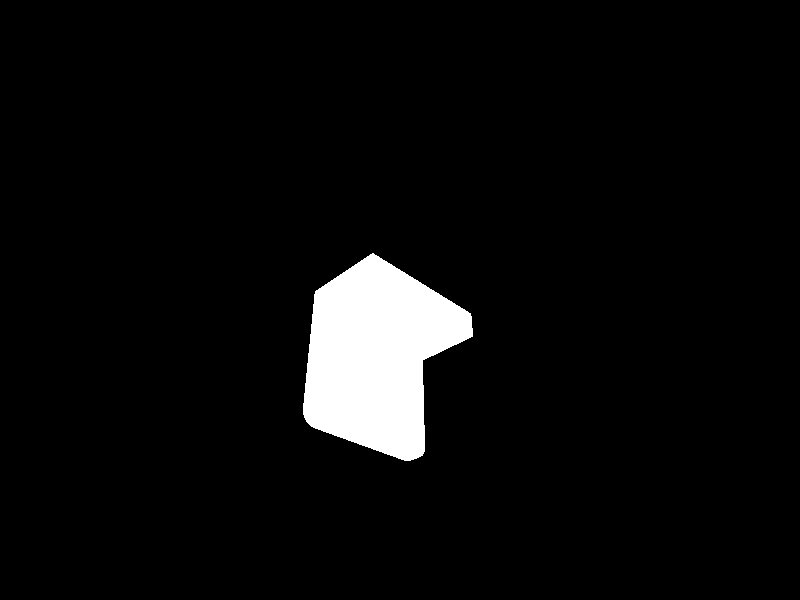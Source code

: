 #include "colors.inc"

// Part 4-4CYLI

#declare part4_4CYLI = union {
  triangle
  {
    <1.000, 1.000, 0.000>, <0.924, 1.000, 0.383>, <0.924, 0.000, 0.383>
  }

  triangle
  {
    <0.924, 0.000, 0.383>, <1.000, 0.000, 0.000>, <1.000, 1.000, 0.000>
  }

  triangle
  {
    <0.924, 1.000, 0.383>, <0.707, 1.000, 0.707>, <0.707, 0.000, 0.707>
  }

  triangle
  {
    <0.707, 0.000, 0.707>, <0.924, 0.000, 0.383>, <0.924, 1.000, 0.383>
  }

  triangle
  {
    <0.707, 1.000, 0.707>, <0.383, 1.000, 0.924>, <0.383, 0.000, 0.924>
  }

  triangle
  {
    <0.383, 0.000, 0.924>, <0.707, 0.000, 0.707>, <0.707, 1.000, 0.707>
  }

  triangle
  {
    <0.383, 1.000, 0.924>, <0.000, 1.000, 1.000>, <0.000, 0.000, 1.000>
  }

  triangle
  {
    <0.000, 0.000, 1.000>, <0.383, 0.000, 0.924>, <0.383, 1.000, 0.924>
  }

  triangle
  {
    <0.000, 1.000, 1.000>, <-0.383, 1.000, 0.924>, <-0.383, 0.000, 0.924>
  }

  triangle
  {
    <-0.383, 0.000, 0.924>, <0.000, 0.000, 1.000>, <0.000, 1.000, 1.000>
  }

  triangle
  {
    <-0.383, 1.000, 0.924>, <-0.707, 1.000, 0.707>, <-0.707, 0.000, 0.707>
  }

  triangle
  {
    <-0.707, 0.000, 0.707>, <-0.383, 0.000, 0.924>, <-0.383, 1.000, 0.924>
  }

  triangle
  {
    <-0.707, 1.000, 0.707>, <-0.924, 1.000, 0.383>, <-0.924, 0.000, 0.383>
  }

  triangle
  {
    <-0.924, 0.000, 0.383>, <-0.707, 0.000, 0.707>, <-0.707, 1.000, 0.707>
  }

  triangle
  {
    <-0.924, 1.000, 0.383>, <-1.000, 1.000, 0.000>, <-1.000, 0.000, 0.000>
  }

  triangle
  {
    <-1.000, 0.000, 0.000>, <-0.924, 0.000, 0.383>, <-0.924, 1.000, 0.383>
  }

  triangle
  {
    <-1.000, 1.000, 0.000>, <-0.924, 1.000, -0.383>, <-0.924, 0.000, -0.383>
  }

  triangle
  {
    <-0.924, 0.000, -0.383>, <-1.000, 0.000, 0.000>, <-1.000, 1.000, 0.000>
  }

  triangle
  {
    <-0.924, 1.000, -0.383>, <-0.707, 1.000, -0.707>, <-0.707, 0.000, -0.707>
  }

  triangle
  {
    <-0.707, 0.000, -0.707>, <-0.924, 0.000, -0.383>, <-0.924, 1.000, -0.383>
  }

  triangle
  {
    <-0.707, 1.000, -0.707>, <-0.383, 1.000, -0.924>, <-0.383, 0.000, -0.924>
  }

  triangle
  {
    <-0.383, 0.000, -0.924>, <-0.707, 0.000, -0.707>, <-0.707, 1.000, -0.707>
  }

  triangle
  {
    <-0.383, 1.000, -0.924>, <0.000, 1.000, -1.000>, <0.000, 0.000, -1.000>
  }

  triangle
  {
    <0.000, 0.000, -1.000>, <-0.383, 0.000, -0.924>, <-0.383, 1.000, -0.924>
  }

  triangle
  {
    <0.000, 1.000, -1.000>, <0.383, 1.000, -0.924>, <0.383, 0.000, -0.924>
  }

  triangle
  {
    <0.383, 0.000, -0.924>, <0.000, 0.000, -1.000>, <0.000, 1.000, -1.000>
  }

  triangle
  {
    <0.383, 1.000, -0.924>, <0.707, 1.000, -0.707>, <0.707, 0.000, -0.707>
  }

  triangle
  {
    <0.707, 0.000, -0.707>, <0.383, 0.000, -0.924>, <0.383, 1.000, -0.924>
  }

  triangle
  {
    <0.707, 1.000, -0.707>, <0.924, 1.000, -0.383>, <0.924, 0.000, -0.383>
  }

  triangle
  {
    <0.924, 0.000, -0.383>, <0.707, 0.000, -0.707>, <0.707, 1.000, -0.707>
  }

  triangle
  {
    <0.924, 1.000, -0.383>, <1.000, 1.000, 0.000>, <1.000, 0.000, 0.000>
  }

  triangle
  {
    <1.000, 0.000, 0.000>, <0.924, 0.000, -0.383>, <0.924, 1.000, -0.383>
  }

}

// Part 4-4DISC

#declare part4_4DISC = union {
  triangle
  {
    <0.000, 0.000, 0.000>, <1.000, 0.000, 0.000>, <0.924, 0.000, 0.383>
  }

  triangle
  {
    <0.000, 0.000, 0.000>, <0.924, 0.000, 0.383>, <0.707, 0.000, 0.707>
  }

  triangle
  {
    <0.000, 0.000, 0.000>, <0.707, 0.000, 0.707>, <0.383, 0.000, 0.924>
  }

  triangle
  {
    <0.000, 0.000, 0.000>, <0.383, 0.000, 0.924>, <0.000, 0.000, 1.000>
  }

  triangle
  {
    <0.000, 0.000, 0.000>, <0.000, 0.000, 1.000>, <-0.383, 0.000, 0.924>
  }

  triangle
  {
    <0.000, 0.000, 0.000>, <-0.383, 0.000, 0.924>, <-0.707, 0.000, 0.707>
  }

  triangle
  {
    <0.000, 0.000, 0.000>, <-0.707, 0.000, 0.707>, <-0.924, 0.000, 0.383>
  }

  triangle
  {
    <0.000, 0.000, 0.000>, <-0.924, 0.000, 0.383>, <-1.000, 0.000, -0.000>
  }

  triangle
  {
    <0.000, 0.000, 0.000>, <-1.000, 0.000, -0.000>, <-0.924, 0.000, -0.383>
  }

  triangle
  {
    <0.000, 0.000, 0.000>, <-0.924, 0.000, -0.383>, <-0.707, 0.000, -0.707>
  }

  triangle
  {
    <0.000, 0.000, 0.000>, <-0.707, 0.000, -0.707>, <-0.383, 0.000, -0.924>
  }

  triangle
  {
    <0.000, 0.000, 0.000>, <-0.383, 0.000, -0.924>, <0.000, 0.000, -1.000>
  }

  triangle
  {
    <0.000, 0.000, 0.000>, <0.000, 0.000, -1.000>, <0.383, 0.000, -0.924>
  }

  triangle
  {
    <0.000, 0.000, 0.000>, <0.383, 0.000, -0.924>, <0.707, 0.000, -0.707>
  }

  triangle
  {
    <0.000, 0.000, 0.000>, <0.707, 0.000, -0.707>, <0.924, 0.000, -0.383>
  }

  triangle
  {
    <0.000, 0.000, 0.000>, <0.924, 0.000, -0.383>, <1.000, 0.000, 0.000>
  }

}

// Part STUD

#declare partSTUD = union {
  object {
    part4_4CYLI
matrix <6.000, 0.000, 0.000,
0.000, -4.000, 0.000,
0.000, 0.000, 6.000,
0.000, 0.000, 0.000>  }
  object {
    part4_4DISC
matrix <6.000, 0.000, 0.000,
0.000, 1.000, 0.000,
0.000, 0.000, 6.000,
0.000, -4.000, 0.000>  }
}

// Part RECT

#declare partRECT = union {
  triangle
  {
    <-1.000, 0.000, 1.000>, <-1.000, 0.000, -1.000>, <1.000, 0.000, -1.000>
  }

  triangle
  {
    <1.000, 0.000, -1.000>, <1.000, 0.000, 1.000>, <-1.000, 0.000, 1.000>
  }

}

// Part RECT3

#declare partRECT3 = union {
  triangle
  {
    <-1.000, 0.000, 1.000>, <-1.000, 0.000, -1.000>, <1.000, 0.000, -1.000>
  }

  triangle
  {
    <1.000, 0.000, -1.000>, <1.000, 0.000, 1.000>, <-1.000, 0.000, 1.000>
  }

}

// Part 1-4CYLI

#declare part1_4CYLI = union {
  triangle
  {
    <1.000, 1.000, 0.000>, <0.924, 1.000, 0.383>, <0.924, 0.000, 0.383>
  }

  triangle
  {
    <0.924, 0.000, 0.383>, <1.000, 0.000, 0.000>, <1.000, 1.000, 0.000>
  }

  triangle
  {
    <0.924, 1.000, 0.383>, <0.707, 1.000, 0.707>, <0.707, 0.000, 0.707>
  }

  triangle
  {
    <0.707, 0.000, 0.707>, <0.924, 0.000, 0.383>, <0.924, 1.000, 0.383>
  }

  triangle
  {
    <0.707, 1.000, 0.707>, <0.383, 1.000, 0.924>, <0.383, 0.000, 0.924>
  }

  triangle
  {
    <0.383, 0.000, 0.924>, <0.707, 0.000, 0.707>, <0.707, 1.000, 0.707>
  }

  triangle
  {
    <0.383, 1.000, 0.924>, <0.000, 1.000, 1.000>, <0.000, 0.000, 1.000>
  }

  triangle
  {
    <0.000, 0.000, 1.000>, <0.383, 0.000, 0.924>, <0.383, 1.000, 0.924>
  }

}

// Part 1-4DISC

#declare part1_4DISC = union {
  triangle
  {
    <0.000, 0.000, 0.000>, <1.000, 0.000, 0.000>, <0.924, 0.000, 0.383>
  }

  triangle
  {
    <0.000, 0.000, 0.000>, <0.924, 0.000, 0.383>, <0.707, 0.000, 0.707>
  }

  triangle
  {
    <0.000, 0.000, 0.000>, <0.707, 0.000, 0.707>, <0.383, 0.000, 0.924>
  }

  triangle
  {
    <0.000, 0.000, 0.000>, <0.383, 0.000, 0.924>, <0.000, 0.000, 1.000>
  }

}

// Part BOX

#declare partBOX = union {
  triangle
  {
    <1.000, 1.000, 1.000>, <1.000, 1.000, -1.000>, <-1.000, 1.000, -1.000>
  }

  triangle
  {
    <-1.000, 1.000, -1.000>, <-1.000, 1.000, 1.000>, <1.000, 1.000, 1.000>
  }

  triangle
  {
    <-1.000, -1.000, -1.000>, <1.000, -1.000, -1.000>, <1.000, -1.000, 1.000>
  }

  triangle
  {
    <1.000, -1.000, 1.000>, <-1.000, -1.000, 1.000>, <-1.000, -1.000, -1.000>
  }

  triangle
  {
    <-1.000, -1.000, 1.000>, <1.000, -1.000, 1.000>, <1.000, 1.000, 1.000>
  }

  triangle
  {
    <1.000, 1.000, 1.000>, <-1.000, 1.000, 1.000>, <-1.000, -1.000, 1.000>
  }

  triangle
  {
    <-1.000, -1.000, -1.000>, <-1.000, -1.000, 1.000>, <-1.000, 1.000, 1.000>
  }

  triangle
  {
    <-1.000, 1.000, 1.000>, <-1.000, 1.000, -1.000>, <-1.000, -1.000, -1.000>
  }

  triangle
  {
    <1.000, -1.000, -1.000>, <-1.000, -1.000, -1.000>, <-1.000, 1.000, -1.000>
  }

  triangle
  {
    <-1.000, 1.000, -1.000>, <1.000, 1.000, -1.000>, <1.000, -1.000, -1.000>
  }

  triangle
  {
    <1.000, -1.000, 1.000>, <1.000, -1.000, -1.000>, <1.000, 1.000, -1.000>
  }

  triangle
  {
    <1.000, 1.000, -1.000>, <1.000, 1.000, 1.000>, <1.000, -1.000, 1.000>
  }

}

// Part 4-4RING2

#declare part4_4RING2 = union {
  triangle
  {
    <-1.148, 0.000, 2.772>, <-0.765, 0.000, 1.848>, <0.000, 0.000, 2.000>
  }

  triangle
  {
    <0.000, 0.000, 2.000>, <0.000, 0.000, 3.000>, <-1.148, 0.000, 2.772>
  }

  triangle
  {
    <-2.121, 0.000, 2.121>, <-1.414, 0.000, 1.414>, <-0.765, 0.000, 1.848>
  }

  triangle
  {
    <-0.765, 0.000, 1.848>, <-1.148, 0.000, 2.772>, <-2.121, 0.000, 2.121>
  }

  triangle
  {
    <-2.772, 0.000, 1.148>, <-1.848, 0.000, 0.765>, <-1.414, 0.000, 1.414>
  }

  triangle
  {
    <-1.414, 0.000, 1.414>, <-2.121, 0.000, 2.121>, <-2.772, 0.000, 1.148>
  }

  triangle
  {
    <-3.000, 0.000, 0.000>, <-2.000, 0.000, 0.000>, <-1.848, 0.000, 0.765>
  }

  triangle
  {
    <-1.848, 0.000, 0.765>, <-2.772, 0.000, 1.148>, <-3.000, 0.000, 0.000>
  }

  triangle
  {
    <-2.772, 0.000, -1.148>, <-1.848, 0.000, -0.765>, <-2.000, 0.000, 0.000>
  }

  triangle
  {
    <-2.000, 0.000, 0.000>, <-3.000, 0.000, 0.000>, <-2.772, 0.000, -1.148>
  }

  triangle
  {
    <-2.121, 0.000, -2.121>, <-1.414, 0.000, -1.414>, <-1.848, 0.000, -0.765>
  }

  triangle
  {
    <-1.848, 0.000, -0.765>, <-2.772, 0.000, -1.148>, <-2.121, 0.000, -2.121>
  }

  triangle
  {
    <-1.148, 0.000, -2.772>, <-0.765, 0.000, -1.848>, <-1.414, 0.000, -1.414>
  }

  triangle
  {
    <-1.414, 0.000, -1.414>, <-2.121, 0.000, -2.121>, <-1.148, 0.000, -2.772>
  }

  triangle
  {
    <0.000, 0.000, -3.000>, <0.000, 0.000, -2.000>, <-0.765, 0.000, -1.848>
  }

  triangle
  {
    <-0.765, 0.000, -1.848>, <-1.148, 0.000, -2.772>, <0.000, 0.000, -3.000>
  }

  triangle
  {
    <1.148, 0.000, -2.772>, <0.765, 0.000, -1.848>, <0.000, 0.000, -2.000>
  }

  triangle
  {
    <0.000, 0.000, -2.000>, <0.000, 0.000, -3.000>, <1.148, 0.000, -2.772>
  }

  triangle
  {
    <2.121, 0.000, -2.121>, <1.414, 0.000, -1.414>, <0.765, 0.000, -1.848>
  }

  triangle
  {
    <0.765, 0.000, -1.848>, <1.148, 0.000, -2.772>, <2.121, 0.000, -2.121>
  }

  triangle
  {
    <2.772, 0.000, -1.148>, <1.848, 0.000, -0.765>, <1.414, 0.000, -1.414>
  }

  triangle
  {
    <1.414, 0.000, -1.414>, <2.121, 0.000, -2.121>, <2.772, 0.000, -1.148>
  }

  triangle
  {
    <3.000, 0.000, 0.000>, <2.000, 0.000, 0.000>, <1.848, 0.000, -0.765>
  }

  triangle
  {
    <1.848, 0.000, -0.765>, <2.772, 0.000, -1.148>, <3.000, 0.000, 0.000>
  }

  triangle
  {
    <2.772, 0.000, 1.148>, <1.848, 0.000, 0.765>, <2.000, 0.000, 0.000>
  }

  triangle
  {
    <2.000, 0.000, 0.000>, <3.000, 0.000, 0.000>, <2.772, 0.000, 1.148>
  }

  triangle
  {
    <2.121, 0.000, 2.121>, <1.414, 0.000, 1.414>, <1.848, 0.000, 0.765>
  }

  triangle
  {
    <1.848, 0.000, 0.765>, <2.772, 0.000, 1.148>, <2.121, 0.000, 2.121>
  }

  triangle
  {
    <1.148, 0.000, 2.772>, <0.765, 0.000, 1.848>, <1.414, 0.000, 1.414>
  }

  triangle
  {
    <1.414, 0.000, 1.414>, <2.121, 0.000, 2.121>, <1.148, 0.000, 2.772>
  }

  triangle
  {
    <0.000, 0.000, 3.000>, <0.000, 0.000, 2.000>, <0.765, 0.000, 1.848>
  }

  triangle
  {
    <0.765, 0.000, 1.848>, <1.148, 0.000, 2.772>, <0.000, 0.000, 3.000>
  }

}

// Part STUD2

#declare partSTUD2 = union {
  object {
    part4_4CYLI
matrix <4.000, 0.000, 0.000,
0.000, 4.000, 0.000,
0.000, 0.000, 4.000,
0.000, -4.000, 0.000>  }
  object {
    part4_4CYLI
matrix <6.000, 0.000, 0.000,
0.000, 4.000, 0.000,
0.000, 0.000, 6.000,
0.000, -4.000, 0.000>  }
  object {
    part4_4RING2
matrix <2.000, 0.000, 0.000,
0.000, 1.000, 0.000,
0.000, 0.000, 2.000,
0.000, -4.000, 0.000>  }
}

// Part STUD3

#declare partSTUD3 = union {
  object {
    part4_4DISC
matrix <4.000, 0.000, 0.000,
0.000, 1.000, 0.000,
0.000, 0.000, 4.000,
0.000, -4.000, 0.000>  }
  object {
    part4_4CYLI
matrix <4.000, 0.000, 0.000,
0.000, 4.000, 0.000,
0.000, 0.000, 4.000,
0.000, -4.000, 0.000>  }
}

// Part BOX4-1

#declare partBOX4_1 = union {
  triangle
  {
    <-1.000, 1.000, 1.000>, <1.000, 1.000, 1.000>, <1.000, 1.000, -1.000>
  }

  triangle
  {
    <1.000, 1.000, -1.000>, <-1.000, 1.000, -1.000>, <-1.000, 1.000, 1.000>
  }

  triangle
  {
    <-1.000, 1.000, 1.000>, <-1.000, 0.000, 1.000>, <1.000, 0.000, 1.000>
  }

  triangle
  {
    <1.000, 0.000, 1.000>, <1.000, 1.000, 1.000>, <-1.000, 1.000, 1.000>
  }

  triangle
  {
    <-1.000, 1.000, -1.000>, <-1.000, 0.000, -1.000>, <-1.000, 0.000, 1.000>
  }

  triangle
  {
    <-1.000, 0.000, 1.000>, <-1.000, 1.000, 1.000>, <-1.000, 1.000, -1.000>
  }

  triangle
  {
    <1.000, 1.000, 1.000>, <1.000, 0.000, 1.000>, <1.000, 0.000, -1.000>
  }

  triangle
  {
    <1.000, 0.000, -1.000>, <1.000, 1.000, -1.000>, <1.000, 1.000, 1.000>
  }

}

// Part 44728

#declare part44728 = union {
  object {
    partSTUD
matrix <0.001, 0.000, -1.000,
0.000, 1.000, 0.000,
1.000, 0.000, 0.001,
-10.000, 0.000, 0.000>  }
  object {
    partSTUD
matrix <0.001, 0.000, -1.000,
0.000, 1.000, 0.000,
1.000, 0.000, 0.001,
10.000, 0.000, 0.000>  }
  object {
    partRECT
matrix <20.000, 0.000, 0.000,
0.000, 1.000, 0.000,
0.000, 0.000, 12.000,
0.000, 0.000, -2.000>  }
  object {
    partRECT
matrix <20.000, 0.000, 0.000,
0.000, 0.001, -1.000,
0.000, 4.000, 0.001,
0.000, 4.000, 10.000>  }
  triangle
  {
    <-20.000, 0.000, 10.000>, <-20.000, 0.000, -14.000>, <-20.000, 8.000, -14.000>
  }

  triangle
  {
    <-20.000, 8.000, -14.000>, <-20.000, 8.000, 10.000>, <-20.000, 0.000, 10.000>
  }

  triangle
  {
    <20.000, 0.000, 10.000>, <20.000, 8.000, 10.000>, <20.000, 8.000, -14.000>
  }

  triangle
  {
    <20.000, 8.000, -14.000>, <20.000, 0.000, -14.000>, <20.000, 0.000, 10.000>
  }

  triangle
  {
    <-20.000, 8.000, -10.000>, <-20.000, 36.000, -10.000>, <20.000, 36.000, -10.000>
  }

  triangle
  {
    <20.000, 36.000, -10.000>, <20.000, 8.000, -10.000>, <-20.000, 8.000, -10.000>
  }

  triangle
  {
    <-20.000, 8.000, -10.000>, <-20.000, 8.000, -14.000>, <-20.000, 36.000, -14.000>
  }

  triangle
  {
    <-20.000, 36.000, -14.000>, <-20.000, 36.000, -10.000>, <-20.000, 8.000, -10.000>
  }

  triangle
  {
    <20.000, 8.000, -14.000>, <20.000, 8.000, -10.000>, <20.000, 36.000, -10.000>
  }

  triangle
  {
    <20.000, 36.000, -10.000>, <20.000, 36.000, -14.000>, <20.000, 8.000, -14.000>
  }

  object {
    partRECT3
matrix <20.000, 0.000, 0.000,
0.000, 0.001, 1.000,
0.000, -18.000, 0.001,
0.000, 18.000, -14.000>  }
  triangle
  {
    <-20.000, 8.000, 6.000>, <-20.000, 8.000, -10.000>, <-16.000, 8.000, -10.000>
  }

  triangle
  {
    <-16.000, 8.000, -10.000>, <-16.000, 8.000, 6.000>, <-20.000, 8.000, 6.000>
  }

  triangle
  {
    <16.000, 8.000, 6.000>, <16.000, 8.000, -10.000>, <20.000, 8.000, -10.000>
  }

  triangle
  {
    <20.000, 8.000, -10.000>, <20.000, 8.000, 6.000>, <16.000, 8.000, 6.000>
  }

  triangle
  {
    <-20.000, 8.000, 10.000>, <-20.000, 8.000, 6.000>, <20.000, 8.000, 6.000>
  }

  triangle
  {
    <20.000, 8.000, 6.000>, <20.000, 8.000, 10.000>, <-20.000, 8.000, 10.000>
  }

  object {
    partRECT3
matrix <-16.000, 0.000, 0.000,
0.000, 0.001, -1.000,
0.000, -2.000, 0.001,
0.000, 6.000, -10.000>  }
  object {
    part1_4CYLI
matrix <0.001, 4.000, 0.000,
0.000, 0.001, -4.000,
-4.000, 0.000, 0.001,
-16.000, 36.000, -10.000>  }
  object {
    part1_4DISC
matrix <-4.000, 0.000, 0.000,
0.000, 0.001, 1.000,
0.000, 4.000, 0.001,
-16.000, 36.000, -14.000>  }
  object {
    part1_4DISC
matrix <0.001, 4.000, 0.000,
0.000, 0.001, 1.000,
4.000, 0.000, 0.001,
16.000, 36.000, -14.000>  }
  triangle
  {
    <-16.000, 36.000, -14.000>, <16.000, 36.000, -14.000>, <16.000, 40.000, -14.000>
  }

  triangle
  {
    <16.000, 40.000, -14.000>, <-16.000, 40.000, -14.000>, <-16.000, 36.000, -14.000>
  }

  object {
    part1_4DISC
matrix <0.001, 4.000, 0.000,
0.000, 0.001, -1.000,
-4.000, 0.000, 0.001,
-16.000, 36.000, -10.000>  }
  object {
    part1_4DISC
matrix <4.000, 0.000, 0.000,
0.000, 0.001, -1.000,
0.000, 4.000, 0.001,
16.000, 36.000, -10.000>  }
  object {
    part1_4CYLI
matrix <0.001, 4.000, 0.000,
0.000, 0.001, 4.000,
4.000, 0.000, 0.001,
16.000, 36.000, -14.000>  }
  triangle
  {
    <16.000, 36.000, -10.000>, <-16.000, 36.000, -10.000>, <-16.000, 40.000, -10.000>
  }

  triangle
  {
    <-16.000, 40.000, -10.000>, <16.000, 40.000, -10.000>, <16.000, 36.000, -10.000>
  }

  triangle
  {
    <-16.000, 40.000, -10.000>, <-16.000, 40.000, -14.000>, <16.000, 40.000, -14.000>
  }

  triangle
  {
    <16.000, 40.000, -14.000>, <16.000, 40.000, -10.000>, <-16.000, 40.000, -10.000>
  }

  object {
    partBOX
matrix <0.001, 2.000, 0.000,
0.000, 0.001, 2.000,
2.000, 0.000, 0.001,
-10.000, 6.000, -8.000>  }
  object {
    partBOX
matrix <0.001, 2.000, 0.000,
0.000, 0.001, 2.000,
2.000, 0.000, 0.001,
10.000, 6.000, -8.000>  }
  object {
    partSTUD2
matrix <0.001, 1.000, 0.000,
0.000, 0.001, 1.000,
1.000, 0.000, 0.001,
10.000, 10.000, -14.000>  }
  object {
    partSTUD2
matrix <0.001, 1.000, 0.000,
0.000, 0.001, 1.000,
1.000, 0.000, 0.001,
-10.000, 10.000, -14.000>  }
  object {
    partSTUD2
matrix <0.001, 1.000, 0.000,
0.000, 0.001, 1.000,
1.000, 0.000, 0.001,
-10.000, 30.000, -14.000>  }
  object {
    partSTUD2
matrix <0.001, 1.000, 0.000,
0.000, 0.001, 1.000,
1.000, 0.000, 0.001,
10.000, 30.000, -14.000>  }
  object {
    partSTUD3
matrix <-1.000, 0.000, 0.000,
0.000, -1.000, 0.000,
0.000, 0.000, 1.000,
0.000, 4.000, 0.000>  }
  object {
    partBOX4_1
matrix <-16.000, 0.000, 0.000,
0.000, -4.000, 0.000,
0.000, 0.000, 8.000,
0.000, 8.000, -2.000>  }
}

#declare scene = union {
object {
part44728
  pigment { color rgb <1.0, 1.0, 1.0> }
matrix <1.000, 0.000, 0.000,
0.000, 1.000, 0.000,
0.000, 0.000, 1.000,
0.000, 0.000, 0.000>}

}
object {
  scene
  matrix <1.0, 0.0, 0.0,
          0.0, -1.0, 0.0,
          0.0, 0.0, 1.0,
          0.0, 0.0, 0.0>
}
light_source {
  <-70.000, 101.000, -64.000>, rgb <1.0, 1.0, 1.0>
}

light_source {
  <70.000, 101.000, -64.000>, rgb <1.0, 1.0, 1.0>
}

light_source {
  <-70.000, 101.000, 60.000>, rgb <1.0, 1.0, 1.0>
}

light_source {
  <70.000, 101.000, 60.000>, rgb <1.0, 1.0, 1.0>
}

camera {
  location <100.000000, -100.000000, 100.000000>
  look_at <0.000000, 0.000000, 0.000000>
}
